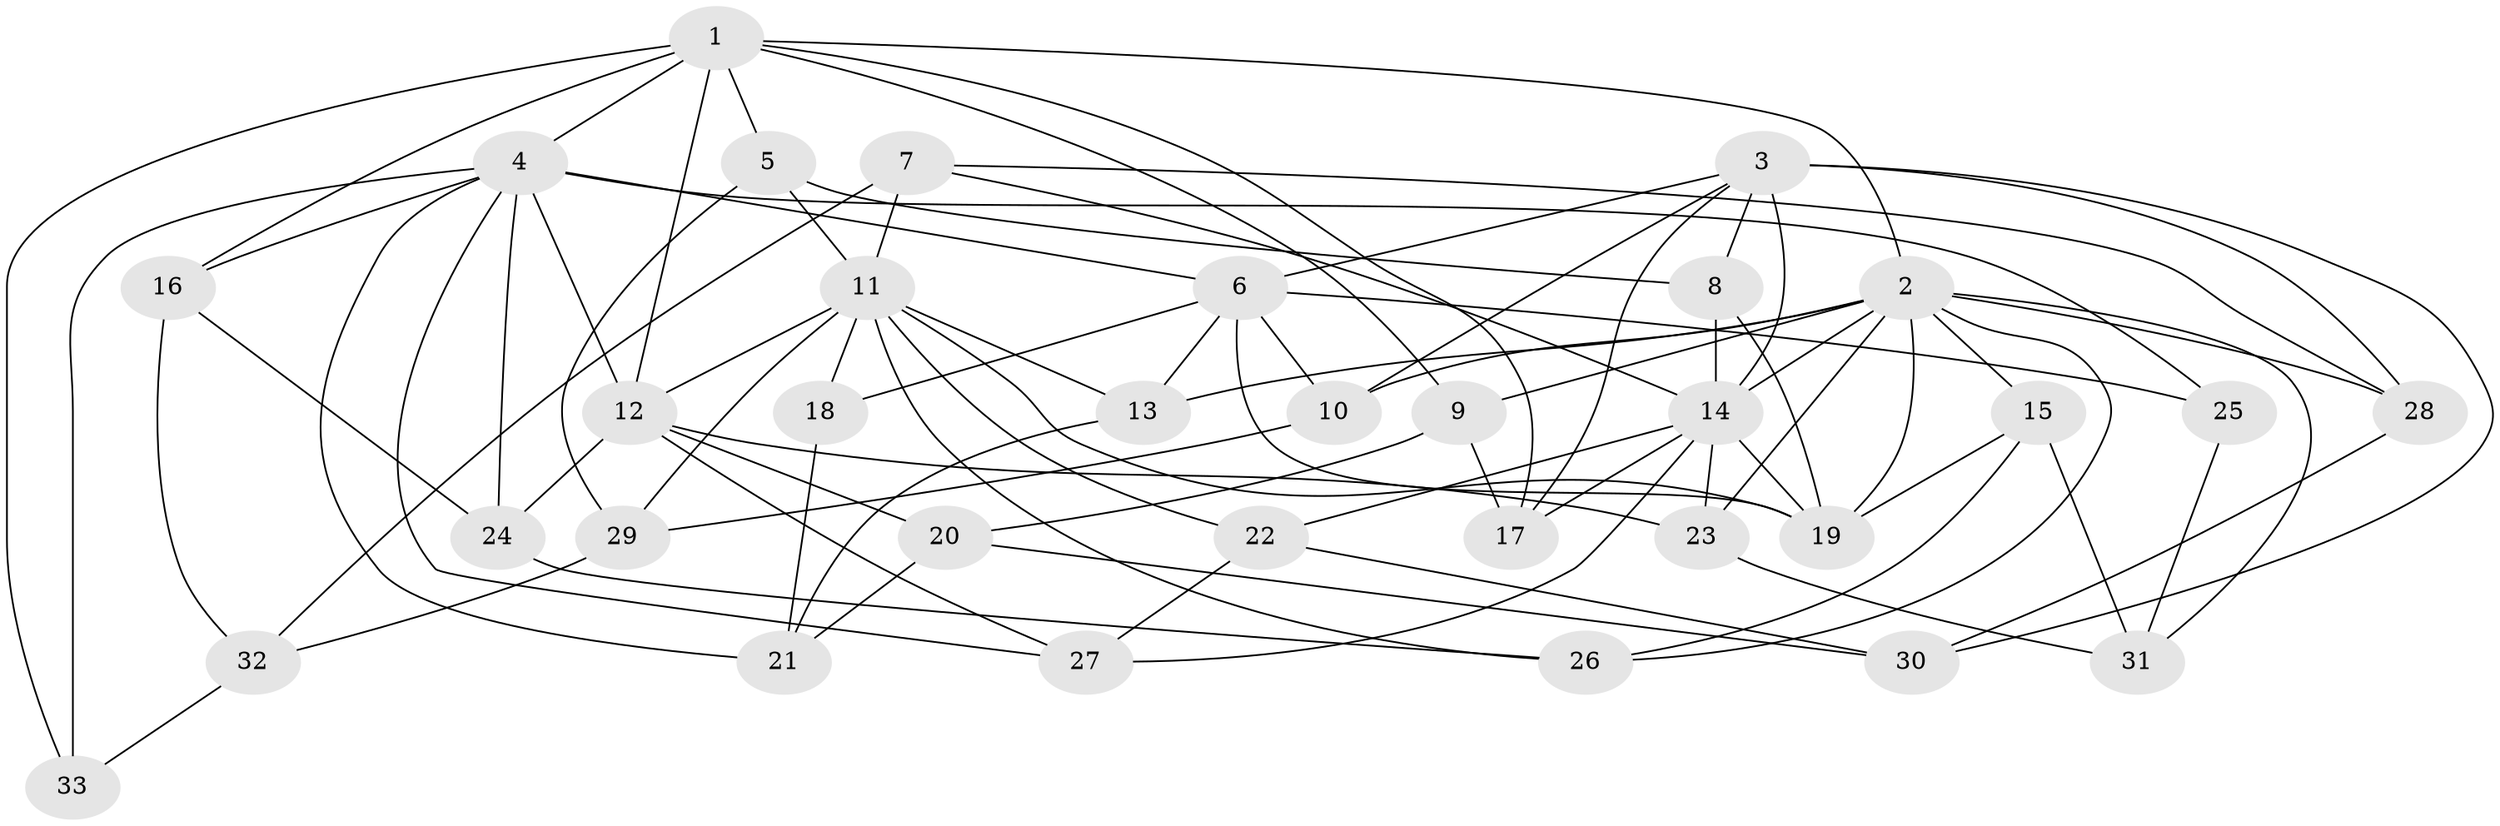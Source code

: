 // original degree distribution, {4: 1.0}
// Generated by graph-tools (version 1.1) at 2025/38/03/09/25 02:38:11]
// undirected, 33 vertices, 83 edges
graph export_dot {
graph [start="1"]
  node [color=gray90,style=filled];
  1;
  2;
  3;
  4;
  5;
  6;
  7;
  8;
  9;
  10;
  11;
  12;
  13;
  14;
  15;
  16;
  17;
  18;
  19;
  20;
  21;
  22;
  23;
  24;
  25;
  26;
  27;
  28;
  29;
  30;
  31;
  32;
  33;
  1 -- 2 [weight=2.0];
  1 -- 4 [weight=2.0];
  1 -- 5 [weight=1.0];
  1 -- 9 [weight=1.0];
  1 -- 12 [weight=1.0];
  1 -- 16 [weight=1.0];
  1 -- 17 [weight=1.0];
  1 -- 33 [weight=1.0];
  2 -- 9 [weight=1.0];
  2 -- 10 [weight=1.0];
  2 -- 13 [weight=1.0];
  2 -- 14 [weight=1.0];
  2 -- 15 [weight=1.0];
  2 -- 19 [weight=1.0];
  2 -- 23 [weight=1.0];
  2 -- 26 [weight=1.0];
  2 -- 28 [weight=1.0];
  2 -- 31 [weight=1.0];
  3 -- 6 [weight=1.0];
  3 -- 8 [weight=1.0];
  3 -- 10 [weight=1.0];
  3 -- 14 [weight=2.0];
  3 -- 17 [weight=1.0];
  3 -- 28 [weight=1.0];
  3 -- 30 [weight=1.0];
  4 -- 6 [weight=1.0];
  4 -- 12 [weight=2.0];
  4 -- 16 [weight=1.0];
  4 -- 21 [weight=1.0];
  4 -- 24 [weight=1.0];
  4 -- 25 [weight=1.0];
  4 -- 27 [weight=1.0];
  4 -- 33 [weight=2.0];
  5 -- 8 [weight=1.0];
  5 -- 11 [weight=1.0];
  5 -- 29 [weight=1.0];
  6 -- 10 [weight=1.0];
  6 -- 13 [weight=1.0];
  6 -- 18 [weight=1.0];
  6 -- 19 [weight=1.0];
  6 -- 25 [weight=2.0];
  7 -- 11 [weight=1.0];
  7 -- 14 [weight=1.0];
  7 -- 28 [weight=1.0];
  7 -- 32 [weight=1.0];
  8 -- 14 [weight=1.0];
  8 -- 19 [weight=1.0];
  9 -- 17 [weight=1.0];
  9 -- 20 [weight=1.0];
  10 -- 29 [weight=1.0];
  11 -- 12 [weight=1.0];
  11 -- 13 [weight=1.0];
  11 -- 18 [weight=2.0];
  11 -- 19 [weight=1.0];
  11 -- 22 [weight=1.0];
  11 -- 26 [weight=1.0];
  11 -- 29 [weight=1.0];
  12 -- 20 [weight=1.0];
  12 -- 23 [weight=1.0];
  12 -- 24 [weight=1.0];
  12 -- 27 [weight=1.0];
  13 -- 21 [weight=1.0];
  14 -- 17 [weight=1.0];
  14 -- 19 [weight=3.0];
  14 -- 22 [weight=1.0];
  14 -- 23 [weight=1.0];
  14 -- 27 [weight=1.0];
  15 -- 19 [weight=1.0];
  15 -- 26 [weight=1.0];
  15 -- 31 [weight=1.0];
  16 -- 24 [weight=1.0];
  16 -- 32 [weight=1.0];
  18 -- 21 [weight=1.0];
  20 -- 21 [weight=1.0];
  20 -- 30 [weight=1.0];
  22 -- 27 [weight=1.0];
  22 -- 30 [weight=1.0];
  23 -- 31 [weight=1.0];
  24 -- 26 [weight=1.0];
  25 -- 31 [weight=1.0];
  28 -- 30 [weight=1.0];
  29 -- 32 [weight=1.0];
  32 -- 33 [weight=1.0];
}
